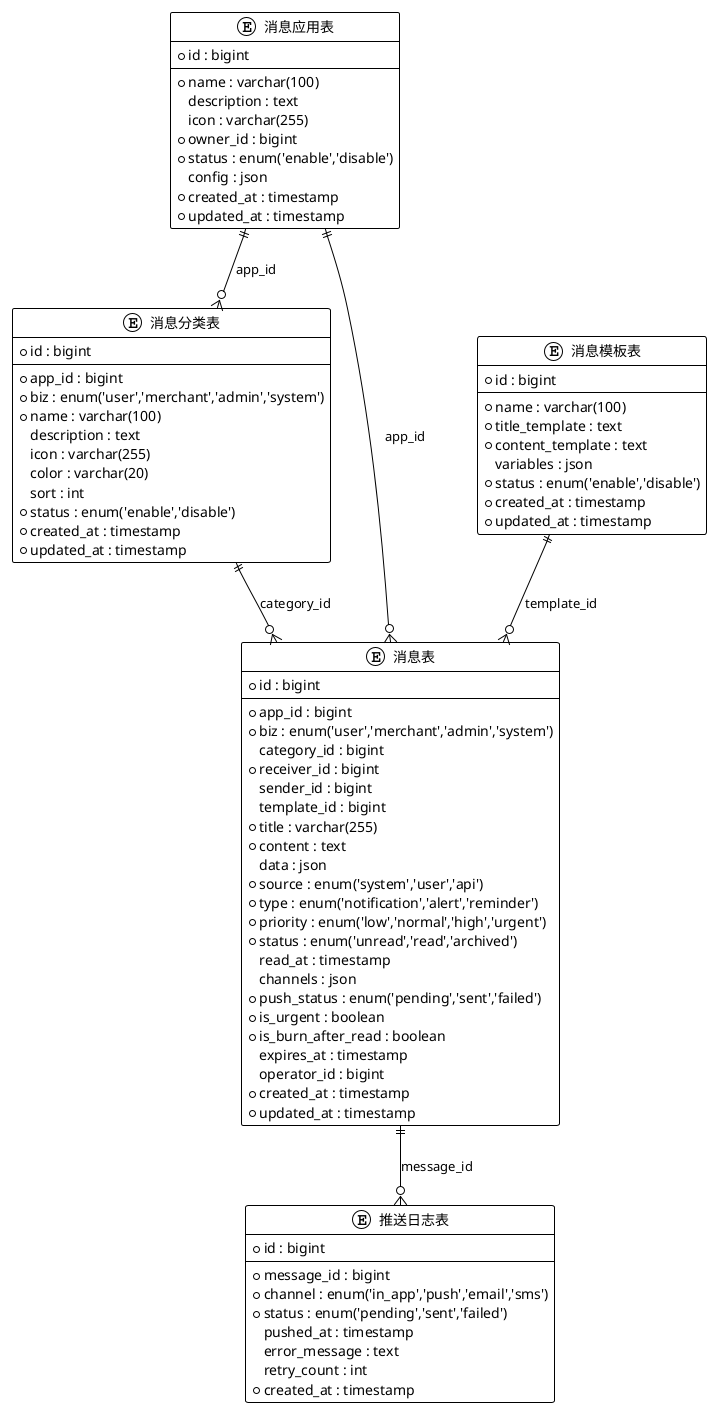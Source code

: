 @startuml message-database-relation

!theme plain
entity 消息应用表 {
    * id : bigint
    --
    * name : varchar(100)
    description : text
    icon : varchar(255)
    * owner_id : bigint
    * status : enum('enable','disable')
    config : json
    * created_at : timestamp
    * updated_at : timestamp
}

entity 消息分类表 {
    * id : bigint
    --
    * app_id : bigint
    * biz : enum('user','merchant','admin','system')
    * name : varchar(100)
    description : text
    icon : varchar(255)
    color : varchar(20)
    sort : int
    * status : enum('enable','disable')
    * created_at : timestamp
    * updated_at : timestamp
}

entity 消息模板表 {
    * id : bigint
    --
    * name : varchar(100)
    * title_template : text
    * content_template : text
    variables : json
    * status : enum('enable','disable')
    * created_at : timestamp
    * updated_at : timestamp
}

entity 消息表 {
    * id : bigint
    --
    * app_id : bigint
    * biz : enum('user','merchant','admin','system')
    category_id : bigint
    * receiver_id : bigint
    sender_id : bigint
    template_id : bigint
    * title : varchar(255)
    * content : text
    data : json
    * source : enum('system','user','api')
    * type : enum('notification','alert','reminder')
    * priority : enum('low','normal','high','urgent')
    * status : enum('unread','read','archived')
    read_at : timestamp
    channels : json
    * push_status : enum('pending','sent','failed')
    * is_urgent : boolean
    * is_burn_after_read : boolean
    expires_at : timestamp
    operator_id : bigint
    * created_at : timestamp
    * updated_at : timestamp
}

entity 推送日志表 {
    * id : bigint
    --
    * message_id : bigint
    * channel : enum('in_app','push','email','sms')
    * status : enum('pending','sent','failed')
    pushed_at : timestamp
    error_message : text
    retry_count : int
    * created_at : timestamp
}

消息应用表 ||--o{ 消息分类表 : app_id
消息应用表 ||--o{ 消息表 : app_id
消息分类表 ||--o{ 消息表 : category_id
消息模板表 ||--o{ 消息表 : template_id
消息表 ||--o{ 推送日志表 : message_id

@enduml
